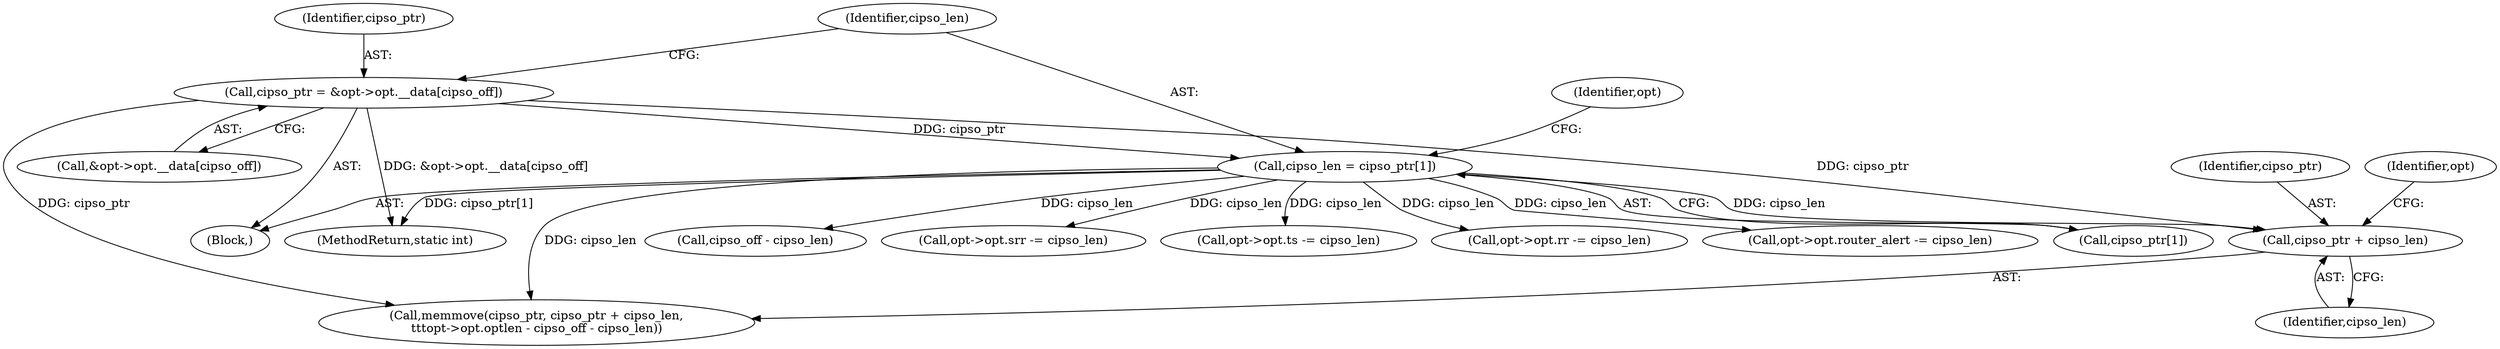 digraph "0_linux_f6d8bd051c391c1c0458a30b2a7abcd939329259_5@pointer" {
"1000254" [label="(Call,cipso_ptr + cipso_len)"];
"1000154" [label="(Call,cipso_ptr = &opt->opt.__data[cipso_off])"];
"1000164" [label="(Call,cipso_len = cipso_ptr[1])"];
"1000238" [label="(Call,opt->opt.router_alert -= cipso_len)"];
"1000255" [label="(Identifier,cipso_ptr)"];
"1000173" [label="(Identifier,opt)"];
"1000155" [label="(Identifier,cipso_ptr)"];
"1000166" [label="(Call,cipso_ptr[1])"];
"1000154" [label="(Call,cipso_ptr = &opt->opt.__data[cipso_off])"];
"1000354" [label="(MethodReturn,static int)"];
"1000254" [label="(Call,cipso_ptr + cipso_len)"];
"1000164" [label="(Call,cipso_len = cipso_ptr[1])"];
"1000156" [label="(Call,&opt->opt.__data[cipso_off])"];
"1000263" [label="(Call,cipso_off - cipso_len)"];
"1000181" [label="(Call,opt->opt.srr -= cipso_len)"];
"1000256" [label="(Identifier,cipso_len)"];
"1000260" [label="(Identifier,opt)"];
"1000219" [label="(Call,opt->opt.ts -= cipso_len)"];
"1000165" [label="(Identifier,cipso_len)"];
"1000138" [label="(Block,)"];
"1000200" [label="(Call,opt->opt.rr -= cipso_len)"];
"1000252" [label="(Call,memmove(cipso_ptr, cipso_ptr + cipso_len,\n\t\t\topt->opt.optlen - cipso_off - cipso_len))"];
"1000254" -> "1000252"  [label="AST: "];
"1000254" -> "1000256"  [label="CFG: "];
"1000255" -> "1000254"  [label="AST: "];
"1000256" -> "1000254"  [label="AST: "];
"1000260" -> "1000254"  [label="CFG: "];
"1000154" -> "1000254"  [label="DDG: cipso_ptr"];
"1000164" -> "1000254"  [label="DDG: cipso_len"];
"1000154" -> "1000138"  [label="AST: "];
"1000154" -> "1000156"  [label="CFG: "];
"1000155" -> "1000154"  [label="AST: "];
"1000156" -> "1000154"  [label="AST: "];
"1000165" -> "1000154"  [label="CFG: "];
"1000154" -> "1000354"  [label="DDG: &opt->opt.__data[cipso_off]"];
"1000154" -> "1000164"  [label="DDG: cipso_ptr"];
"1000154" -> "1000252"  [label="DDG: cipso_ptr"];
"1000164" -> "1000138"  [label="AST: "];
"1000164" -> "1000166"  [label="CFG: "];
"1000165" -> "1000164"  [label="AST: "];
"1000166" -> "1000164"  [label="AST: "];
"1000173" -> "1000164"  [label="CFG: "];
"1000164" -> "1000354"  [label="DDG: cipso_ptr[1]"];
"1000164" -> "1000181"  [label="DDG: cipso_len"];
"1000164" -> "1000200"  [label="DDG: cipso_len"];
"1000164" -> "1000219"  [label="DDG: cipso_len"];
"1000164" -> "1000238"  [label="DDG: cipso_len"];
"1000164" -> "1000252"  [label="DDG: cipso_len"];
"1000164" -> "1000263"  [label="DDG: cipso_len"];
}
